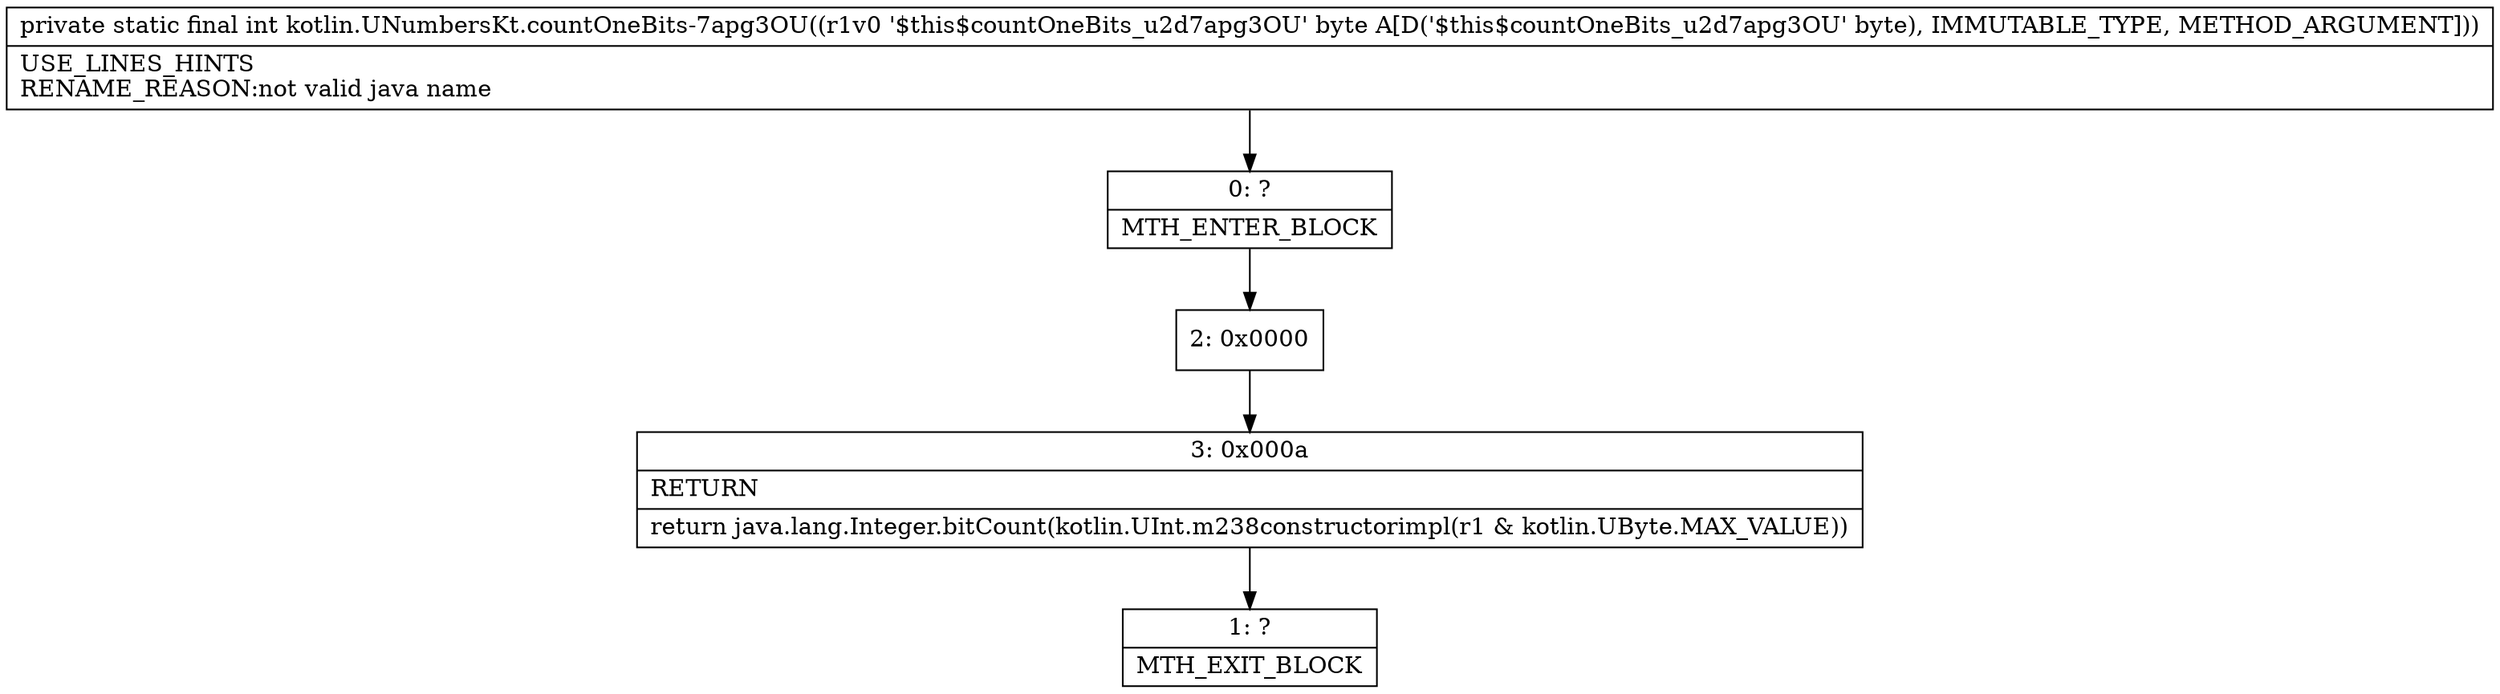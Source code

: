 digraph "CFG forkotlin.UNumbersKt.countOneBits\-7apg3OU(B)I" {
Node_0 [shape=record,label="{0\:\ ?|MTH_ENTER_BLOCK\l}"];
Node_2 [shape=record,label="{2\:\ 0x0000}"];
Node_3 [shape=record,label="{3\:\ 0x000a|RETURN\l|return java.lang.Integer.bitCount(kotlin.UInt.m238constructorimpl(r1 & kotlin.UByte.MAX_VALUE))\l}"];
Node_1 [shape=record,label="{1\:\ ?|MTH_EXIT_BLOCK\l}"];
MethodNode[shape=record,label="{private static final int kotlin.UNumbersKt.countOneBits\-7apg3OU((r1v0 '$this$countOneBits_u2d7apg3OU' byte A[D('$this$countOneBits_u2d7apg3OU' byte), IMMUTABLE_TYPE, METHOD_ARGUMENT]))  | USE_LINES_HINTS\lRENAME_REASON:not valid java name\l}"];
MethodNode -> Node_0;Node_0 -> Node_2;
Node_2 -> Node_3;
Node_3 -> Node_1;
}

